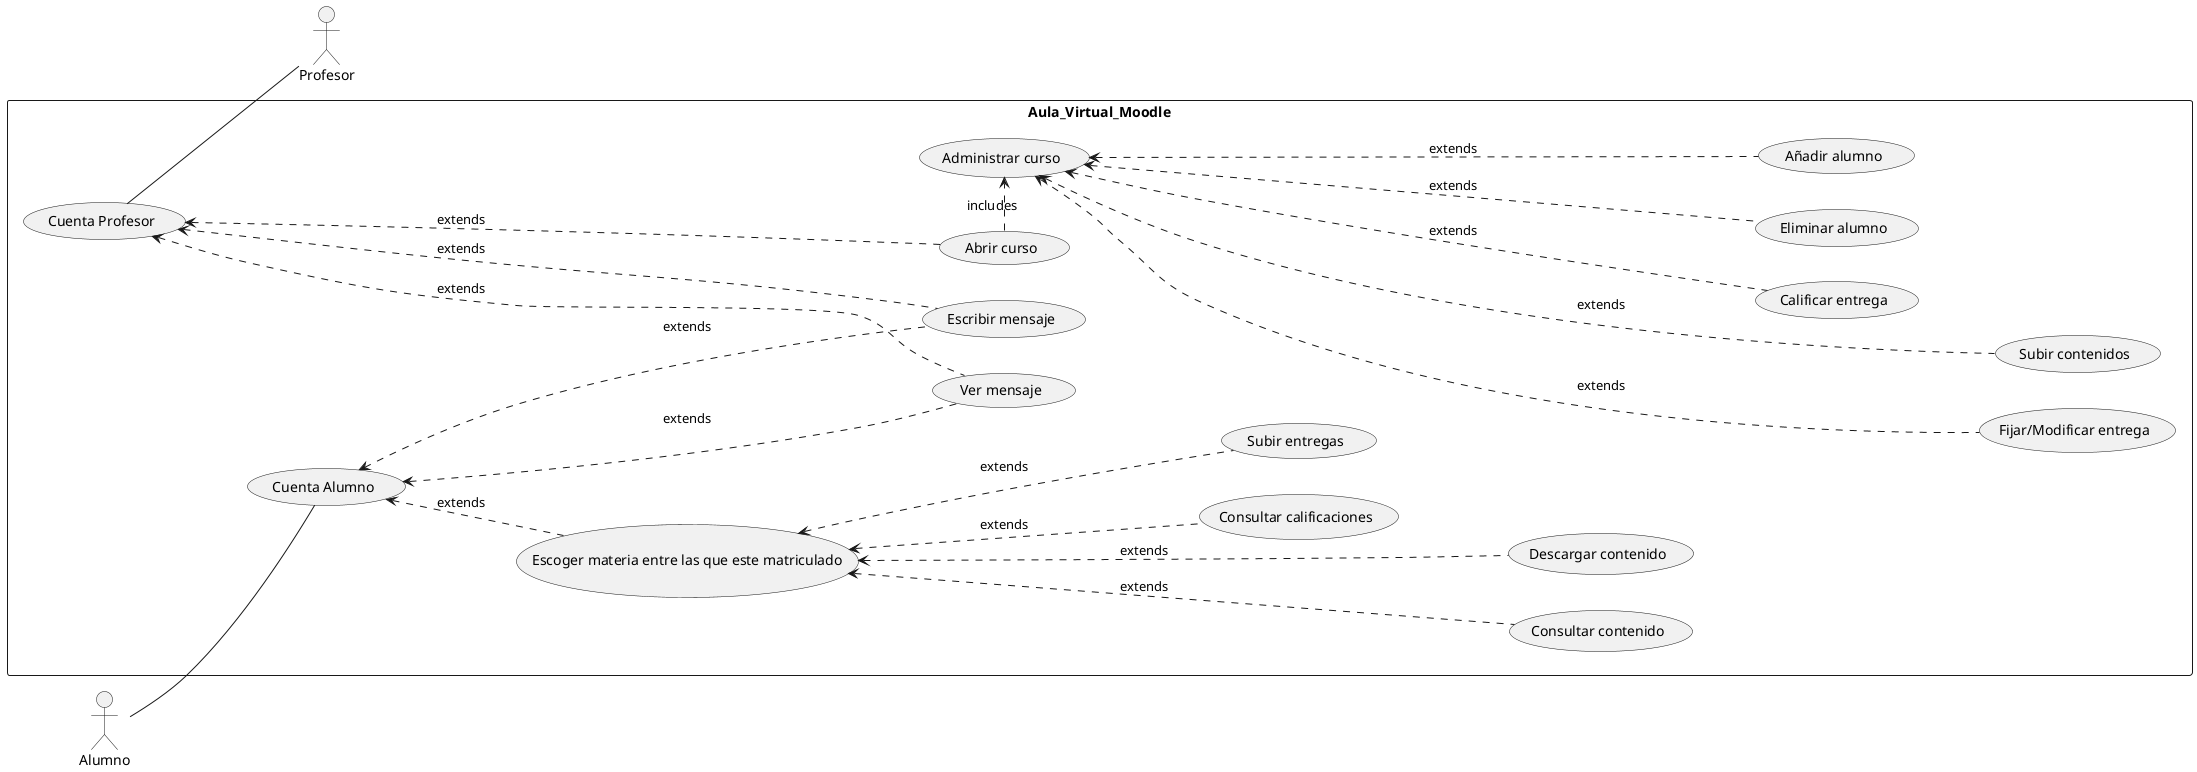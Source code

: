 @startuml Ejercicio 2

skinparam packageStyle rectangle
left to right direction

actor Alumno
actor Profesor

rectangle Aula_Virtual_Moodle {
    (Abrir curso) as (AbrirCur)
    (Administrar curso) as (AdminCur)

    (Cuenta Alumno) as (CueAlu)
    (Escoger materia entre las que este matriculado) as (EsMa)
    (Cuenta Profesor) as (CuenProf)

    (Subir entregas) as (SubEnt)
    (Consultar contenido) as (ConCon)
    (Descargar contenido) as (DesCon)
    (Consultar calificaciones) as (ConCal)

    (Fijar/Modificar entrega) as (Ent)
    (Subir contenidos) as (Sub)
    (Calificar entrega) as (Cal)
    
    (Ver mensaje) as (VerMen)
    (Escribir mensaje) as (EscMen)

    (Eliminar alumno) as (ElAl)
    (Añadir alumno) as (AnAl)
    
    Profesor -up- CuenProf
    Alumno -- CueAlu

    CueAlu <.. EsMa : extends

    EsMa <.... DesCon : extends
    EsMa <.... ConCon : extends
    EsMa <... SubEnt : extends
    EsMa <... ConCal : extends
    CueAlu <... EscMen : extends
    CueAlu <... VerMen : extends

    AbrirCur .> AdminCur : includes
    

    CuenProf <.... EscMen : extends
    CuenProf <.... VerMen : extends
    CuenProf <.... AbrirCur : extends
    AdminCur <..... Ent : extends
    AdminCur <..... Sub : extends
    AdminCur <.... Cal : extends
    AdminCur <.... AnAl : extends
    AdminCur <.... ElAl : extends
    

    




    
}

@enduml
